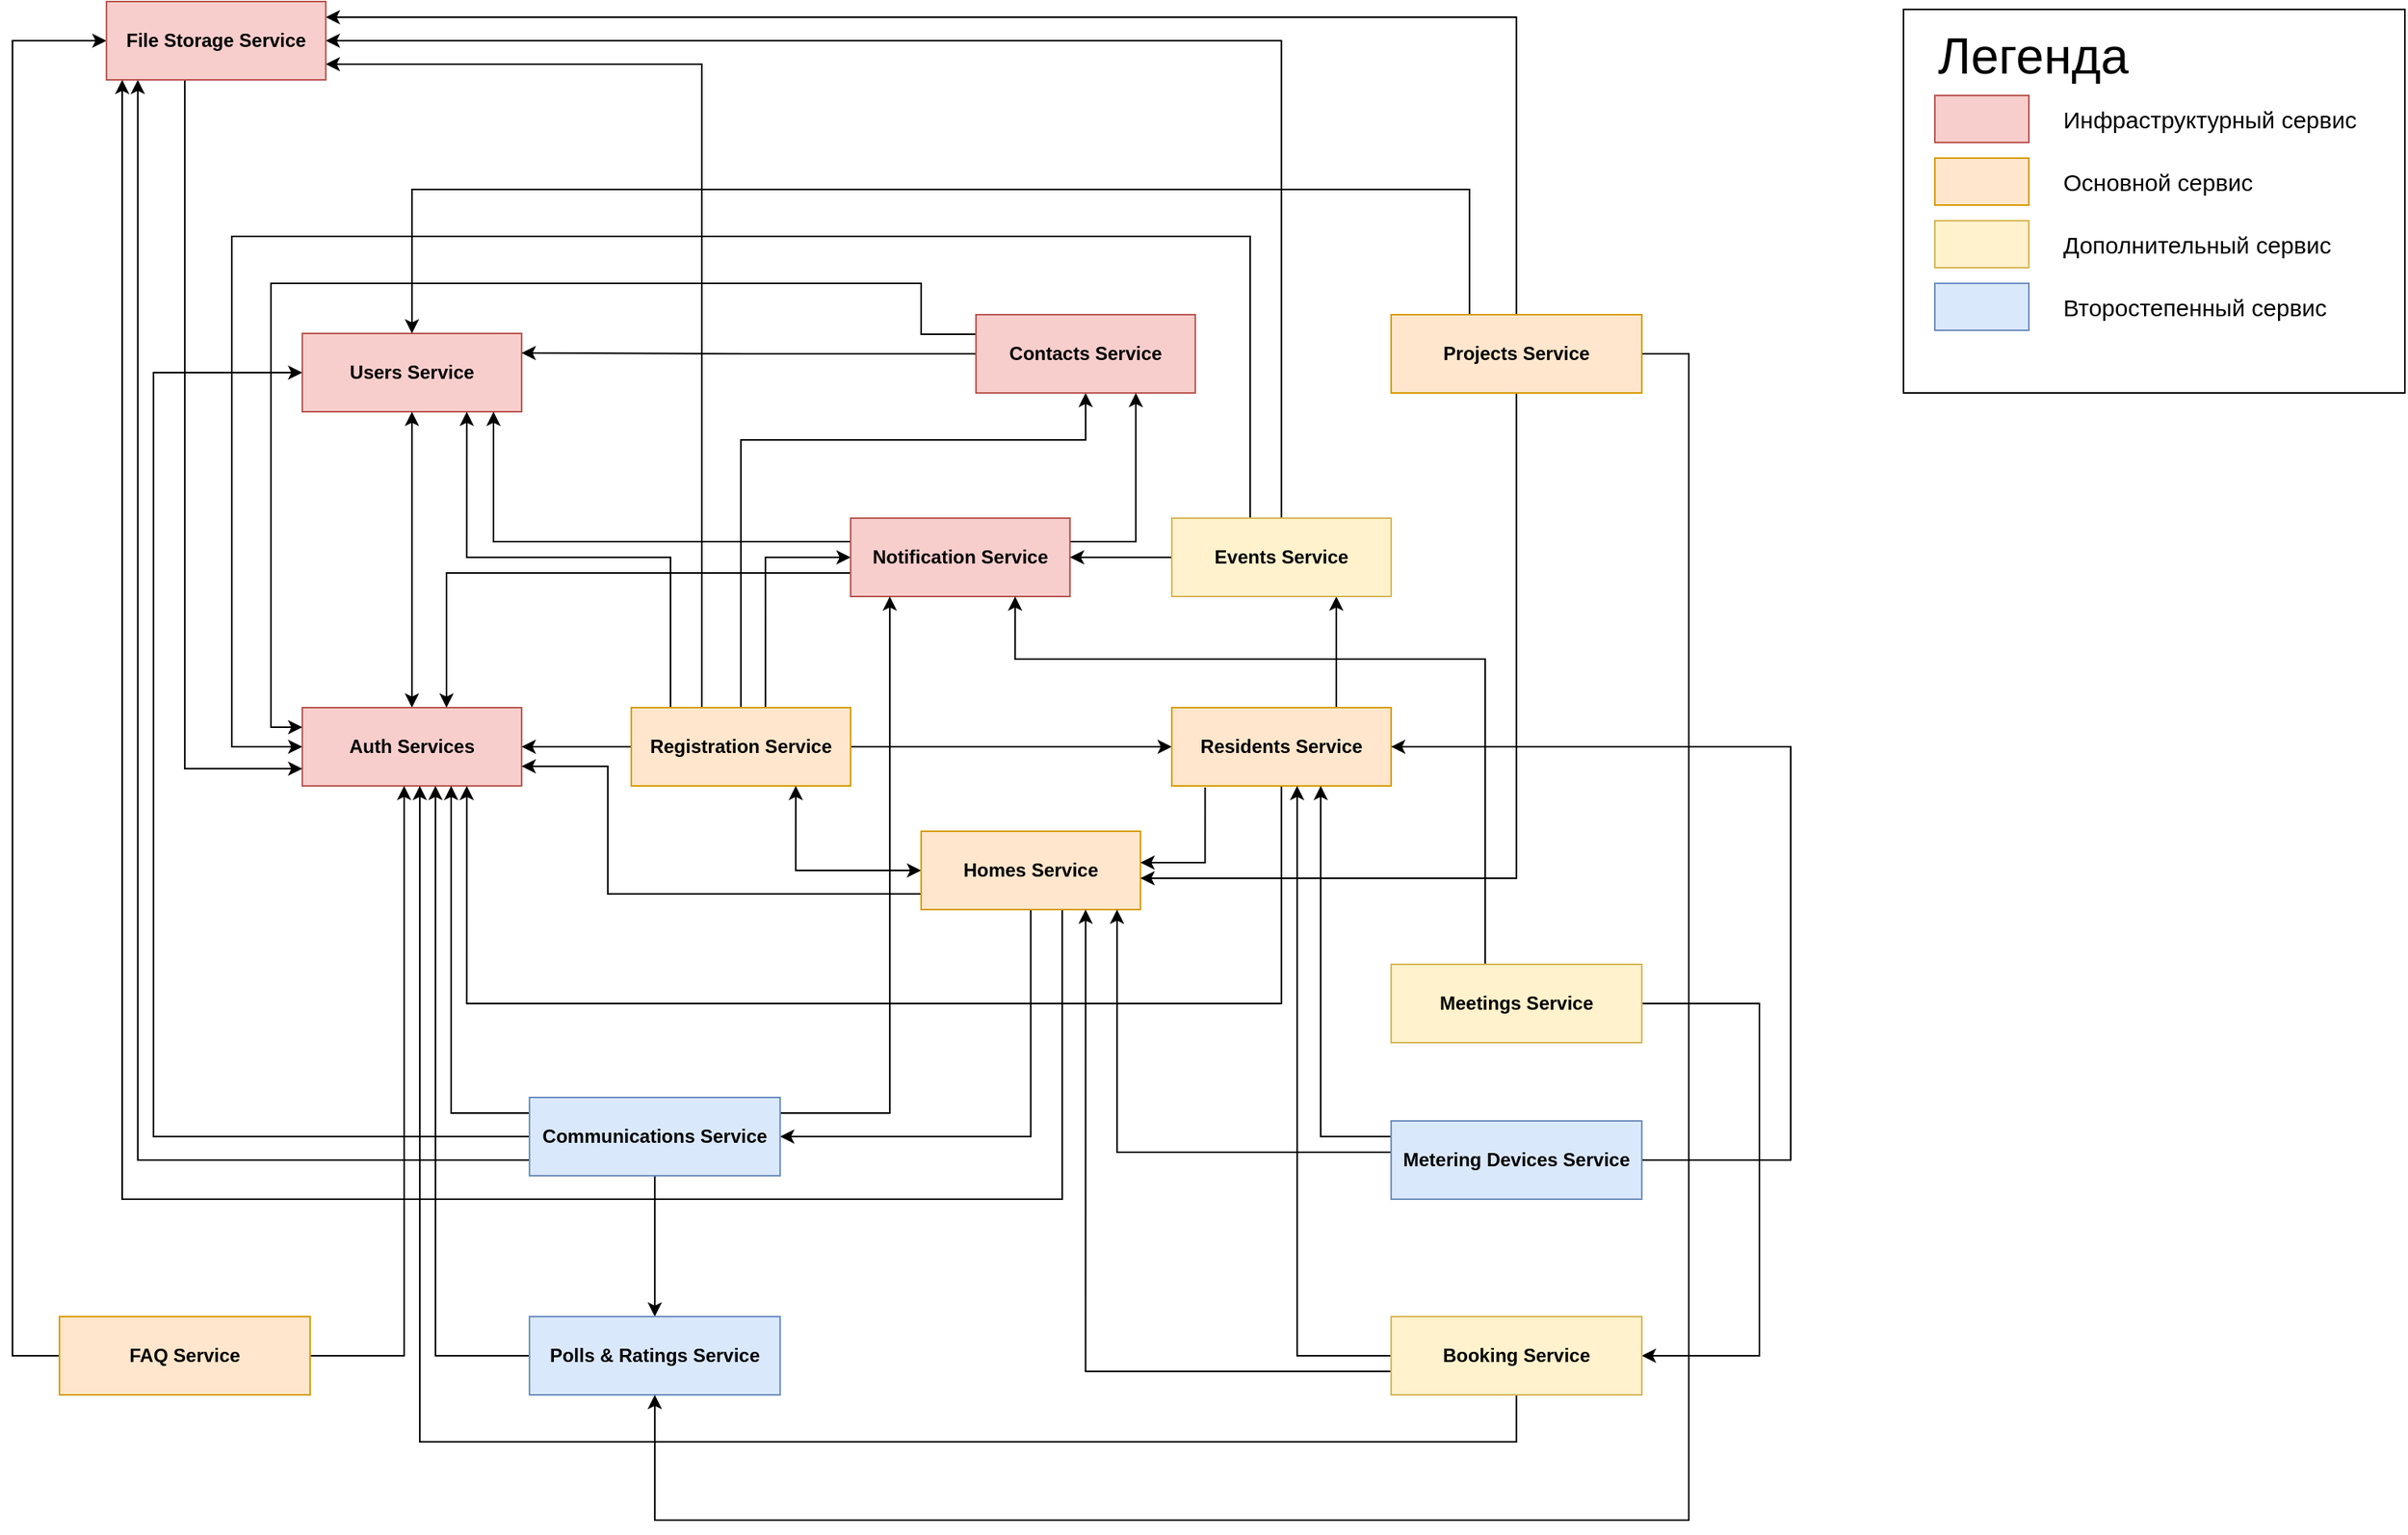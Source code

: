 <mxfile version="14.6.13" type="device"><diagram name="Page-1" id="2ca16b54-16f6-2749-3443-fa8db7711227"><mxGraphModel dx="2409" dy="1375" grid="1" gridSize="10" guides="1" tooltips="1" connect="1" arrows="1" fold="1" page="1" pageScale="1" pageWidth="2000" pageHeight="2000" background="#ffffff" math="0" shadow="0"><root><mxCell id="0"/><mxCell id="1" parent="0"/><mxCell id="l8Ie0a9vkj1wNUvyLx0V-1" value="&lt;p style=&quot;margin: 0px ; margin-top: 4px ; text-align: center&quot;&gt;&lt;br&gt;&lt;b&gt;Users Service&lt;/b&gt;&lt;/p&gt;" style="verticalAlign=top;align=left;overflow=fill;fontSize=12;fontFamily=Helvetica;html=1;fillColor=#f8cecc;strokeColor=#b85450;" parent="1" vertex="1"><mxGeometry x="617.94" y="727" width="140" height="50" as="geometry"/></mxCell><mxCell id="l8Ie0a9vkj1wNUvyLx0V-5" style="edgeStyle=orthogonalEdgeStyle;rounded=0;orthogonalLoop=1;jettySize=auto;html=1;startArrow=classic;startFill=1;" parent="1" source="l8Ie0a9vkj1wNUvyLx0V-2" target="l8Ie0a9vkj1wNUvyLx0V-1" edge="1"><mxGeometry relative="1" as="geometry"/></mxCell><mxCell id="l8Ie0a9vkj1wNUvyLx0V-2" value="&lt;p style=&quot;margin: 0px ; margin-top: 4px ; text-align: center&quot;&gt;&lt;br&gt;&lt;b&gt;Auth Services&lt;/b&gt;&lt;/p&gt;" style="verticalAlign=top;align=left;overflow=fill;fontSize=12;fontFamily=Helvetica;html=1;fillColor=#f8cecc;strokeColor=#b85450;" parent="1" vertex="1"><mxGeometry x="617.94" y="966" width="140" height="50" as="geometry"/></mxCell><mxCell id="l8Ie0a9vkj1wNUvyLx0V-7" style="edgeStyle=orthogonalEdgeStyle;rounded=0;orthogonalLoop=1;jettySize=auto;html=1;" parent="1" source="l8Ie0a9vkj1wNUvyLx0V-3" target="l8Ie0a9vkj1wNUvyLx0V-2" edge="1"><mxGeometry relative="1" as="geometry"/></mxCell><mxCell id="l8Ie0a9vkj1wNUvyLx0V-9" style="edgeStyle=orthogonalEdgeStyle;rounded=0;orthogonalLoop=1;jettySize=auto;html=1;entryX=0.75;entryY=1;entryDx=0;entryDy=0;" parent="1" source="l8Ie0a9vkj1wNUvyLx0V-3" target="l8Ie0a9vkj1wNUvyLx0V-1" edge="1"><mxGeometry relative="1" as="geometry"><Array as="points"><mxPoint x="853" y="870"/><mxPoint x="723" y="870"/></Array></mxGeometry></mxCell><mxCell id="l8Ie0a9vkj1wNUvyLx0V-15" style="edgeStyle=orthogonalEdgeStyle;rounded=0;orthogonalLoop=1;jettySize=auto;html=1;entryX=0;entryY=0.5;entryDx=0;entryDy=0;" parent="1" source="l8Ie0a9vkj1wNUvyLx0V-3" target="l8Ie0a9vkj1wNUvyLx0V-14" edge="1"><mxGeometry relative="1" as="geometry"/></mxCell><mxCell id="l8Ie0a9vkj1wNUvyLx0V-18" style="edgeStyle=orthogonalEdgeStyle;rounded=0;orthogonalLoop=1;jettySize=auto;html=1;" parent="1" source="l8Ie0a9vkj1wNUvyLx0V-3" target="l8Ie0a9vkj1wNUvyLx0V-4" edge="1"><mxGeometry relative="1" as="geometry"><Array as="points"><mxPoint x="897.94" y="795"/><mxPoint x="1117.94" y="795"/></Array></mxGeometry></mxCell><mxCell id="l8Ie0a9vkj1wNUvyLx0V-30" style="edgeStyle=orthogonalEdgeStyle;rounded=0;orthogonalLoop=1;jettySize=auto;html=1;exitX=0.612;exitY=0.007;exitDx=0;exitDy=0;entryX=0;entryY=0.5;entryDx=0;entryDy=0;exitPerimeter=0;" parent="1" source="l8Ie0a9vkj1wNUvyLx0V-3" target="l8Ie0a9vkj1wNUvyLx0V-22" edge="1"><mxGeometry relative="1" as="geometry"><Array as="points"><mxPoint x="913.94" y="870"/></Array></mxGeometry></mxCell><mxCell id="HCPX4Nq_BbI2dBuU_KbN-18" style="edgeStyle=orthogonalEdgeStyle;rounded=0;orthogonalLoop=1;jettySize=auto;html=1;" parent="1" source="l8Ie0a9vkj1wNUvyLx0V-3" target="HCPX4Nq_BbI2dBuU_KbN-16" edge="1"><mxGeometry relative="1" as="geometry"><Array as="points"><mxPoint x="872.94" y="555"/></Array></mxGeometry></mxCell><mxCell id="l8Ie0a9vkj1wNUvyLx0V-3" value="&lt;p style=&quot;margin: 0px ; margin-top: 4px ; text-align: center&quot;&gt;&lt;br&gt;&lt;b&gt;Registration Service&lt;/b&gt;&lt;/p&gt;" style="verticalAlign=top;align=left;overflow=fill;fontSize=12;fontFamily=Helvetica;html=1;fillColor=#ffe6cc;strokeColor=#d79b00;" parent="1" vertex="1"><mxGeometry x="827.94" y="966" width="140" height="50" as="geometry"/></mxCell><mxCell id="l8Ie0a9vkj1wNUvyLx0V-8" style="edgeStyle=orthogonalEdgeStyle;rounded=0;orthogonalLoop=1;jettySize=auto;html=1;entryX=1;entryY=0.25;entryDx=0;entryDy=0;" parent="1" source="l8Ie0a9vkj1wNUvyLx0V-4" target="l8Ie0a9vkj1wNUvyLx0V-1" edge="1"><mxGeometry relative="1" as="geometry"/></mxCell><mxCell id="l8Ie0a9vkj1wNUvyLx0V-21" style="edgeStyle=orthogonalEdgeStyle;rounded=0;orthogonalLoop=1;jettySize=auto;html=1;exitX=0;exitY=0.25;exitDx=0;exitDy=0;entryX=0;entryY=0.25;entryDx=0;entryDy=0;" parent="1" source="l8Ie0a9vkj1wNUvyLx0V-4" target="l8Ie0a9vkj1wNUvyLx0V-2" edge="1"><mxGeometry relative="1" as="geometry"><Array as="points"><mxPoint x="1012.94" y="728"/><mxPoint x="1012.94" y="695"/><mxPoint x="597.94" y="695"/><mxPoint x="597.94" y="979"/></Array></mxGeometry></mxCell><mxCell id="l8Ie0a9vkj1wNUvyLx0V-4" value="&lt;p style=&quot;margin: 0px ; margin-top: 4px ; text-align: center&quot;&gt;&lt;br&gt;&lt;b&gt;Contacts Service&lt;/b&gt;&lt;/p&gt;" style="verticalAlign=top;align=left;overflow=fill;fontSize=12;fontFamily=Helvetica;html=1;fillColor=#f8cecc;strokeColor=#b85450;" parent="1" vertex="1"><mxGeometry x="1047.94" y="715" width="140" height="50" as="geometry"/></mxCell><mxCell id="l8Ie0a9vkj1wNUvyLx0V-17" style="edgeStyle=orthogonalEdgeStyle;rounded=0;orthogonalLoop=1;jettySize=auto;html=1;entryX=0.75;entryY=1;entryDx=0;entryDy=0;startArrow=classic;startFill=1;" parent="1" source="l8Ie0a9vkj1wNUvyLx0V-11" target="l8Ie0a9vkj1wNUvyLx0V-3" edge="1"><mxGeometry relative="1" as="geometry"/></mxCell><mxCell id="l8Ie0a9vkj1wNUvyLx0V-34" style="edgeStyle=orthogonalEdgeStyle;rounded=0;orthogonalLoop=1;jettySize=auto;html=1;entryX=1;entryY=0.75;entryDx=0;entryDy=0;" parent="1" source="l8Ie0a9vkj1wNUvyLx0V-11" target="l8Ie0a9vkj1wNUvyLx0V-2" edge="1"><mxGeometry relative="1" as="geometry"><Array as="points"><mxPoint x="812.94" y="1085"/><mxPoint x="812.94" y="1004"/></Array></mxGeometry></mxCell><mxCell id="l8Ie0a9vkj1wNUvyLx0V-37" style="edgeStyle=orthogonalEdgeStyle;rounded=0;orthogonalLoop=1;jettySize=auto;html=1;startArrow=none;startFill=0;endArrow=classic;endFill=1;" parent="1" source="l8Ie0a9vkj1wNUvyLx0V-11" target="l8Ie0a9vkj1wNUvyLx0V-35" edge="1"><mxGeometry relative="1" as="geometry"><Array as="points"><mxPoint x="1082.94" y="1240"/></Array></mxGeometry></mxCell><mxCell id="HCPX4Nq_BbI2dBuU_KbN-21" style="edgeStyle=orthogonalEdgeStyle;rounded=0;orthogonalLoop=1;jettySize=auto;html=1;" parent="1" source="l8Ie0a9vkj1wNUvyLx0V-11" target="HCPX4Nq_BbI2dBuU_KbN-16" edge="1"><mxGeometry relative="1" as="geometry"><Array as="points"><mxPoint x="1103" y="1280"/><mxPoint x="503" y="1280"/></Array></mxGeometry></mxCell><mxCell id="l8Ie0a9vkj1wNUvyLx0V-11" value="&lt;p style=&quot;margin: 0px ; margin-top: 4px ; text-align: center&quot;&gt;&lt;br&gt;&lt;b&gt;Homes&lt;/b&gt;&lt;b&gt;&amp;nbsp;Service&lt;/b&gt;&lt;/p&gt;" style="verticalAlign=top;align=left;overflow=fill;fontSize=12;fontFamily=Helvetica;html=1;fillColor=#ffe6cc;strokeColor=#d79b00;" parent="1" vertex="1"><mxGeometry x="1012.94" y="1045" width="140" height="50" as="geometry"/></mxCell><mxCell id="l8Ie0a9vkj1wNUvyLx0V-16" style="edgeStyle=orthogonalEdgeStyle;rounded=0;orthogonalLoop=1;jettySize=auto;html=1;exitX=0.152;exitY=1.02;exitDx=0;exitDy=0;exitPerimeter=0;" parent="1" source="l8Ie0a9vkj1wNUvyLx0V-14" target="l8Ie0a9vkj1wNUvyLx0V-11" edge="1"><mxGeometry relative="1" as="geometry"><Array as="points"><mxPoint x="1193.94" y="1065"/></Array></mxGeometry></mxCell><mxCell id="l8Ie0a9vkj1wNUvyLx0V-19" style="edgeStyle=orthogonalEdgeStyle;rounded=0;orthogonalLoop=1;jettySize=auto;html=1;entryX=0.75;entryY=1;entryDx=0;entryDy=0;" parent="1" source="l8Ie0a9vkj1wNUvyLx0V-14" target="l8Ie0a9vkj1wNUvyLx0V-2" edge="1"><mxGeometry relative="1" as="geometry"><Array as="points"><mxPoint x="1242.94" y="1155"/><mxPoint x="722.94" y="1155"/></Array></mxGeometry></mxCell><mxCell id="l8Ie0a9vkj1wNUvyLx0V-26" style="edgeStyle=orthogonalEdgeStyle;rounded=0;orthogonalLoop=1;jettySize=auto;html=1;entryX=0.75;entryY=1;entryDx=0;entryDy=0;exitX=0.75;exitY=0;exitDx=0;exitDy=0;" parent="1" source="l8Ie0a9vkj1wNUvyLx0V-14" target="l8Ie0a9vkj1wNUvyLx0V-24" edge="1"><mxGeometry relative="1" as="geometry"/></mxCell><mxCell id="l8Ie0a9vkj1wNUvyLx0V-14" value="&lt;p style=&quot;margin: 0px ; margin-top: 4px ; text-align: center&quot;&gt;&lt;br&gt;&lt;b&gt;Residents&lt;/b&gt;&lt;b&gt;&amp;nbsp;Service&lt;/b&gt;&lt;/p&gt;" style="verticalAlign=top;align=left;overflow=fill;fontSize=12;fontFamily=Helvetica;html=1;fillColor=#ffe6cc;strokeColor=#d79b00;" parent="1" vertex="1"><mxGeometry x="1172.94" y="966" width="140" height="50" as="geometry"/></mxCell><mxCell id="L_4lE3pN9Vk1Trl2Y7cp-19" style="edgeStyle=orthogonalEdgeStyle;rounded=0;orthogonalLoop=1;jettySize=auto;html=1;" edge="1" parent="1" source="l8Ie0a9vkj1wNUvyLx0V-22" target="l8Ie0a9vkj1wNUvyLx0V-4"><mxGeometry relative="1" as="geometry"><Array as="points"><mxPoint x="1150" y="860"/></Array></mxGeometry></mxCell><mxCell id="L_4lE3pN9Vk1Trl2Y7cp-20" style="edgeStyle=orthogonalEdgeStyle;rounded=0;orthogonalLoop=1;jettySize=auto;html=1;" edge="1" parent="1" source="l8Ie0a9vkj1wNUvyLx0V-22" target="l8Ie0a9vkj1wNUvyLx0V-1"><mxGeometry relative="1" as="geometry"><Array as="points"><mxPoint x="740" y="860"/></Array></mxGeometry></mxCell><mxCell id="L_4lE3pN9Vk1Trl2Y7cp-21" style="edgeStyle=orthogonalEdgeStyle;rounded=0;orthogonalLoop=1;jettySize=auto;html=1;" edge="1" parent="1" source="l8Ie0a9vkj1wNUvyLx0V-22" target="l8Ie0a9vkj1wNUvyLx0V-2"><mxGeometry relative="1" as="geometry"><Array as="points"><mxPoint x="710" y="880"/></Array></mxGeometry></mxCell><mxCell id="l8Ie0a9vkj1wNUvyLx0V-22" value="&lt;p style=&quot;margin: 0px ; margin-top: 4px ; text-align: center&quot;&gt;&lt;br&gt;&lt;b&gt;Notification&lt;/b&gt;&lt;b&gt;&amp;nbsp;Service&lt;/b&gt;&lt;/p&gt;" style="verticalAlign=top;align=left;overflow=fill;fontSize=12;fontFamily=Helvetica;html=1;fillColor=#f8cecc;strokeColor=#b85450;" parent="1" vertex="1"><mxGeometry x="967.94" y="845" width="140" height="50" as="geometry"/></mxCell><mxCell id="l8Ie0a9vkj1wNUvyLx0V-28" style="edgeStyle=orthogonalEdgeStyle;rounded=0;orthogonalLoop=1;jettySize=auto;html=1;entryX=1;entryY=0.5;entryDx=0;entryDy=0;" parent="1" source="l8Ie0a9vkj1wNUvyLx0V-24" target="l8Ie0a9vkj1wNUvyLx0V-22" edge="1"><mxGeometry relative="1" as="geometry"/></mxCell><mxCell id="l8Ie0a9vkj1wNUvyLx0V-31" style="edgeStyle=orthogonalEdgeStyle;rounded=0;orthogonalLoop=1;jettySize=auto;html=1;" parent="1" source="l8Ie0a9vkj1wNUvyLx0V-24" target="l8Ie0a9vkj1wNUvyLx0V-2" edge="1"><mxGeometry relative="1" as="geometry"><Array as="points"><mxPoint x="1222.94" y="665"/><mxPoint x="572.94" y="665"/><mxPoint x="572.94" y="991"/></Array></mxGeometry></mxCell><mxCell id="HCPX4Nq_BbI2dBuU_KbN-19" style="edgeStyle=orthogonalEdgeStyle;rounded=0;orthogonalLoop=1;jettySize=auto;html=1;" parent="1" source="l8Ie0a9vkj1wNUvyLx0V-24" target="HCPX4Nq_BbI2dBuU_KbN-16" edge="1"><mxGeometry relative="1" as="geometry"><Array as="points"><mxPoint x="1242.94" y="540"/></Array></mxGeometry></mxCell><mxCell id="l8Ie0a9vkj1wNUvyLx0V-24" value="&lt;p style=&quot;margin: 0px ; margin-top: 4px ; text-align: center&quot;&gt;&lt;br&gt;&lt;b&gt;Events&lt;/b&gt;&lt;b&gt;&amp;nbsp;Service&lt;/b&gt;&lt;/p&gt;" style="verticalAlign=top;align=left;overflow=fill;fontSize=12;fontFamily=Helvetica;html=1;fillColor=#fff2cc;strokeColor=#d6b656;" parent="1" vertex="1"><mxGeometry x="1172.94" y="845" width="140" height="50" as="geometry"/></mxCell><mxCell id="l8Ie0a9vkj1wNUvyLx0V-38" style="edgeStyle=orthogonalEdgeStyle;rounded=0;orthogonalLoop=1;jettySize=auto;html=1;startArrow=none;startFill=0;endArrow=classic;endFill=1;" parent="1" source="l8Ie0a9vkj1wNUvyLx0V-35" target="l8Ie0a9vkj1wNUvyLx0V-1" edge="1"><mxGeometry relative="1" as="geometry"><Array as="points"><mxPoint x="522.94" y="1240"/><mxPoint x="522.94" y="752"/></Array></mxGeometry></mxCell><mxCell id="l8Ie0a9vkj1wNUvyLx0V-39" style="edgeStyle=orthogonalEdgeStyle;rounded=0;orthogonalLoop=1;jettySize=auto;html=1;startArrow=none;startFill=0;endArrow=classic;endFill=1;" parent="1" source="l8Ie0a9vkj1wNUvyLx0V-35" target="l8Ie0a9vkj1wNUvyLx0V-22" edge="1"><mxGeometry relative="1" as="geometry"><Array as="points"><mxPoint x="992.94" y="1225"/></Array></mxGeometry></mxCell><mxCell id="l8Ie0a9vkj1wNUvyLx0V-40" style="edgeStyle=orthogonalEdgeStyle;rounded=0;orthogonalLoop=1;jettySize=auto;html=1;startArrow=none;startFill=0;endArrow=classic;endFill=1;" parent="1" source="l8Ie0a9vkj1wNUvyLx0V-35" target="l8Ie0a9vkj1wNUvyLx0V-2" edge="1"><mxGeometry relative="1" as="geometry"><Array as="points"><mxPoint x="712.94" y="1225"/></Array></mxGeometry></mxCell><mxCell id="l8Ie0a9vkj1wNUvyLx0V-43" style="edgeStyle=orthogonalEdgeStyle;rounded=0;orthogonalLoop=1;jettySize=auto;html=1;startArrow=none;startFill=0;endArrow=classic;endFill=1;" parent="1" source="l8Ie0a9vkj1wNUvyLx0V-35" target="l8Ie0a9vkj1wNUvyLx0V-41" edge="1"><mxGeometry relative="1" as="geometry"/></mxCell><mxCell id="HCPX4Nq_BbI2dBuU_KbN-22" style="edgeStyle=orthogonalEdgeStyle;rounded=0;orthogonalLoop=1;jettySize=auto;html=1;" parent="1" source="l8Ie0a9vkj1wNUvyLx0V-35" target="HCPX4Nq_BbI2dBuU_KbN-16" edge="1"><mxGeometry relative="1" as="geometry"><Array as="points"><mxPoint x="512.94" y="1255"/></Array></mxGeometry></mxCell><mxCell id="l8Ie0a9vkj1wNUvyLx0V-35" value="&lt;p style=&quot;margin: 0px ; margin-top: 4px ; text-align: center&quot;&gt;&lt;br&gt;&lt;b&gt;Communications&lt;/b&gt;&lt;b&gt;&amp;nbsp;Service&lt;/b&gt;&lt;/p&gt;" style="verticalAlign=top;align=left;overflow=fill;fontSize=12;fontFamily=Helvetica;html=1;fillColor=#dae8fc;strokeColor=#6c8ebf;" parent="1" vertex="1"><mxGeometry x="762.94" y="1215" width="160" height="50" as="geometry"/></mxCell><mxCell id="l8Ie0a9vkj1wNUvyLx0V-44" style="edgeStyle=orthogonalEdgeStyle;rounded=0;orthogonalLoop=1;jettySize=auto;html=1;startArrow=none;startFill=0;endArrow=classic;endFill=1;" parent="1" source="l8Ie0a9vkj1wNUvyLx0V-41" target="l8Ie0a9vkj1wNUvyLx0V-2" edge="1"><mxGeometry relative="1" as="geometry"><Array as="points"><mxPoint x="702.94" y="1380"/></Array></mxGeometry></mxCell><mxCell id="l8Ie0a9vkj1wNUvyLx0V-41" value="&lt;p style=&quot;margin: 0px ; margin-top: 4px ; text-align: center&quot;&gt;&lt;br&gt;&lt;b&gt;Polls &amp;amp; Ratings Service&lt;/b&gt;&lt;/p&gt;" style="verticalAlign=top;align=left;overflow=fill;fontSize=12;fontFamily=Helvetica;html=1;fillColor=#dae8fc;strokeColor=#6c8ebf;" parent="1" vertex="1"><mxGeometry x="762.94" y="1355" width="160" height="50" as="geometry"/></mxCell><mxCell id="HCPX4Nq_BbI2dBuU_KbN-4" style="edgeStyle=orthogonalEdgeStyle;rounded=0;orthogonalLoop=1;jettySize=auto;html=1;entryX=0.75;entryY=1;entryDx=0;entryDy=0;" parent="1" source="l8Ie0a9vkj1wNUvyLx0V-45" target="l8Ie0a9vkj1wNUvyLx0V-22" edge="1"><mxGeometry relative="1" as="geometry"><Array as="points"><mxPoint x="1372.94" y="935"/><mxPoint x="1072.94" y="935"/></Array></mxGeometry></mxCell><mxCell id="HCPX4Nq_BbI2dBuU_KbN-7" style="edgeStyle=orthogonalEdgeStyle;rounded=0;orthogonalLoop=1;jettySize=auto;html=1;" parent="1" source="l8Ie0a9vkj1wNUvyLx0V-45" target="HCPX4Nq_BbI2dBuU_KbN-1" edge="1"><mxGeometry relative="1" as="geometry"><Array as="points"><mxPoint x="1548" y="1155"/><mxPoint x="1548" y="1380"/></Array></mxGeometry></mxCell><mxCell id="l8Ie0a9vkj1wNUvyLx0V-45" value="&lt;p style=&quot;margin: 0px ; margin-top: 4px ; text-align: center&quot;&gt;&lt;br&gt;&lt;b&gt;Meetings Service&lt;/b&gt;&lt;/p&gt;" style="verticalAlign=top;align=left;overflow=fill;fontSize=12;fontFamily=Helvetica;html=1;fillColor=#fff2cc;strokeColor=#d6b656;" parent="1" vertex="1"><mxGeometry x="1312.94" y="1130" width="160" height="50" as="geometry"/></mxCell><mxCell id="HCPX4Nq_BbI2dBuU_KbN-3" style="edgeStyle=orthogonalEdgeStyle;rounded=0;orthogonalLoop=1;jettySize=auto;html=1;entryX=0.75;entryY=1;entryDx=0;entryDy=0;" parent="1" source="HCPX4Nq_BbI2dBuU_KbN-1" target="l8Ie0a9vkj1wNUvyLx0V-11" edge="1"><mxGeometry relative="1" as="geometry"><Array as="points"><mxPoint x="1117.94" y="1390"/></Array></mxGeometry></mxCell><mxCell id="HCPX4Nq_BbI2dBuU_KbN-6" style="edgeStyle=orthogonalEdgeStyle;rounded=0;orthogonalLoop=1;jettySize=auto;html=1;" parent="1" source="HCPX4Nq_BbI2dBuU_KbN-1" target="l8Ie0a9vkj1wNUvyLx0V-2" edge="1"><mxGeometry relative="1" as="geometry"><Array as="points"><mxPoint x="1392.94" y="1435"/><mxPoint x="692.94" y="1435"/></Array></mxGeometry></mxCell><mxCell id="HCPX4Nq_BbI2dBuU_KbN-9" style="edgeStyle=orthogonalEdgeStyle;rounded=0;orthogonalLoop=1;jettySize=auto;html=1;" parent="1" source="HCPX4Nq_BbI2dBuU_KbN-1" target="l8Ie0a9vkj1wNUvyLx0V-14" edge="1"><mxGeometry relative="1" as="geometry"><Array as="points"><mxPoint x="1252.94" y="1380"/></Array></mxGeometry></mxCell><mxCell id="HCPX4Nq_BbI2dBuU_KbN-1" value="&lt;p style=&quot;margin: 0px ; margin-top: 4px ; text-align: center&quot;&gt;&lt;br&gt;&lt;b&gt;Booking Service&lt;/b&gt;&lt;/p&gt;" style="verticalAlign=top;align=left;overflow=fill;fontSize=12;fontFamily=Helvetica;html=1;fillColor=#fff2cc;strokeColor=#d6b656;" parent="1" vertex="1"><mxGeometry x="1312.94" y="1355" width="160" height="50" as="geometry"/></mxCell><mxCell id="HCPX4Nq_BbI2dBuU_KbN-11" style="edgeStyle=orthogonalEdgeStyle;rounded=0;orthogonalLoop=1;jettySize=auto;html=1;" parent="1" source="HCPX4Nq_BbI2dBuU_KbN-10" target="l8Ie0a9vkj1wNUvyLx0V-2" edge="1"><mxGeometry relative="1" as="geometry"><Array as="points"><mxPoint x="682.94" y="1380"/></Array></mxGeometry></mxCell><mxCell id="HCPX4Nq_BbI2dBuU_KbN-23" style="edgeStyle=orthogonalEdgeStyle;rounded=0;orthogonalLoop=1;jettySize=auto;html=1;" parent="1" source="HCPX4Nq_BbI2dBuU_KbN-10" target="HCPX4Nq_BbI2dBuU_KbN-16" edge="1"><mxGeometry relative="1" as="geometry"><Array as="points"><mxPoint x="432.94" y="1380"/><mxPoint x="432.94" y="540"/></Array></mxGeometry></mxCell><mxCell id="HCPX4Nq_BbI2dBuU_KbN-10" value="&lt;p style=&quot;margin: 0px ; margin-top: 4px ; text-align: center&quot;&gt;&lt;br&gt;&lt;b&gt;FAQ Service&lt;/b&gt;&lt;/p&gt;" style="verticalAlign=top;align=left;overflow=fill;fontSize=12;fontFamily=Helvetica;html=1;fillColor=#ffe6cc;strokeColor=#d79b00;" parent="1" vertex="1"><mxGeometry x="462.94" y="1355" width="160" height="50" as="geometry"/></mxCell><mxCell id="HCPX4Nq_BbI2dBuU_KbN-13" style="edgeStyle=orthogonalEdgeStyle;rounded=0;orthogonalLoop=1;jettySize=auto;html=1;" parent="1" source="HCPX4Nq_BbI2dBuU_KbN-12" target="l8Ie0a9vkj1wNUvyLx0V-11" edge="1"><mxGeometry relative="1" as="geometry"><Array as="points"><mxPoint x="1392.94" y="1075"/></Array></mxGeometry></mxCell><mxCell id="HCPX4Nq_BbI2dBuU_KbN-14" style="edgeStyle=orthogonalEdgeStyle;rounded=0;orthogonalLoop=1;jettySize=auto;html=1;" parent="1" source="HCPX4Nq_BbI2dBuU_KbN-12" target="l8Ie0a9vkj1wNUvyLx0V-1" edge="1"><mxGeometry relative="1" as="geometry"><Array as="points"><mxPoint x="1362.94" y="635"/><mxPoint x="687.94" y="635"/></Array></mxGeometry></mxCell><mxCell id="HCPX4Nq_BbI2dBuU_KbN-15" style="edgeStyle=orthogonalEdgeStyle;rounded=0;orthogonalLoop=1;jettySize=auto;html=1;" parent="1" source="HCPX4Nq_BbI2dBuU_KbN-12" target="l8Ie0a9vkj1wNUvyLx0V-41" edge="1"><mxGeometry relative="1" as="geometry"><Array as="points"><mxPoint x="1502.94" y="740"/><mxPoint x="1502.94" y="1485"/><mxPoint x="842.94" y="1485"/></Array></mxGeometry></mxCell><mxCell id="HCPX4Nq_BbI2dBuU_KbN-20" style="edgeStyle=orthogonalEdgeStyle;rounded=0;orthogonalLoop=1;jettySize=auto;html=1;" parent="1" source="HCPX4Nq_BbI2dBuU_KbN-12" target="HCPX4Nq_BbI2dBuU_KbN-16" edge="1"><mxGeometry relative="1" as="geometry"><Array as="points"><mxPoint x="1392.94" y="525"/></Array></mxGeometry></mxCell><mxCell id="HCPX4Nq_BbI2dBuU_KbN-12" value="&lt;p style=&quot;margin: 0px ; margin-top: 4px ; text-align: center&quot;&gt;&lt;br&gt;&lt;b&gt;Projects Service&lt;/b&gt;&lt;/p&gt;" style="verticalAlign=top;align=left;overflow=fill;fontSize=12;fontFamily=Helvetica;html=1;fillColor=#ffe6cc;strokeColor=#d79b00;" parent="1" vertex="1"><mxGeometry x="1312.94" y="715" width="160" height="50" as="geometry"/></mxCell><mxCell id="HCPX4Nq_BbI2dBuU_KbN-17" style="edgeStyle=orthogonalEdgeStyle;rounded=0;orthogonalLoop=1;jettySize=auto;html=1;" parent="1" source="HCPX4Nq_BbI2dBuU_KbN-16" target="l8Ie0a9vkj1wNUvyLx0V-2" edge="1"><mxGeometry relative="1" as="geometry"><Array as="points"><mxPoint x="542.94" y="1005"/></Array></mxGeometry></mxCell><mxCell id="HCPX4Nq_BbI2dBuU_KbN-16" value="&lt;p style=&quot;margin: 0px ; margin-top: 4px ; text-align: center&quot;&gt;&lt;br&gt;&lt;b&gt;File Storage Service&lt;/b&gt;&lt;/p&gt;" style="verticalAlign=top;align=left;overflow=fill;fontSize=12;fontFamily=Helvetica;html=1;fillColor=#f8cecc;strokeColor=#b85450;" parent="1" vertex="1"><mxGeometry x="492.94" y="515" width="140" height="50" as="geometry"/></mxCell><mxCell id="L_4lE3pN9Vk1Trl2Y7cp-2" style="edgeStyle=orthogonalEdgeStyle;rounded=0;orthogonalLoop=1;jettySize=auto;html=1;" edge="1" parent="1" source="L_4lE3pN9Vk1Trl2Y7cp-1" target="l8Ie0a9vkj1wNUvyLx0V-11"><mxGeometry relative="1" as="geometry"><Array as="points"><mxPoint x="1138" y="1250"/></Array></mxGeometry></mxCell><mxCell id="L_4lE3pN9Vk1Trl2Y7cp-3" style="edgeStyle=orthogonalEdgeStyle;rounded=0;orthogonalLoop=1;jettySize=auto;html=1;" edge="1" parent="1" source="L_4lE3pN9Vk1Trl2Y7cp-1" target="l8Ie0a9vkj1wNUvyLx0V-14"><mxGeometry relative="1" as="geometry"><Array as="points"><mxPoint x="1268" y="1240"/></Array></mxGeometry></mxCell><mxCell id="L_4lE3pN9Vk1Trl2Y7cp-5" style="edgeStyle=orthogonalEdgeStyle;rounded=0;orthogonalLoop=1;jettySize=auto;html=1;" edge="1" parent="1" source="L_4lE3pN9Vk1Trl2Y7cp-1" target="l8Ie0a9vkj1wNUvyLx0V-14"><mxGeometry relative="1" as="geometry"><Array as="points"><mxPoint x="1568" y="1255"/><mxPoint x="1568" y="991"/></Array></mxGeometry></mxCell><mxCell id="L_4lE3pN9Vk1Trl2Y7cp-1" value="&lt;p style=&quot;margin: 0px ; margin-top: 4px ; text-align: center&quot;&gt;&lt;br&gt;&lt;b&gt;Metering Devices Service&lt;/b&gt;&lt;/p&gt;" style="verticalAlign=top;align=left;overflow=fill;fontSize=12;fontFamily=Helvetica;html=1;fillColor=#dae8fc;strokeColor=#6c8ebf;" vertex="1" parent="1"><mxGeometry x="1312.94" y="1230" width="160" height="50" as="geometry"/></mxCell><mxCell id="L_4lE3pN9Vk1Trl2Y7cp-18" value="" style="group" vertex="1" connectable="0" parent="1"><mxGeometry x="1640" y="520" width="320" height="245" as="geometry"/></mxCell><mxCell id="L_4lE3pN9Vk1Trl2Y7cp-17" value="" style="rounded=0;whiteSpace=wrap;html=1;fillColor=none;" vertex="1" parent="L_4lE3pN9Vk1Trl2Y7cp-18"><mxGeometry width="320" height="245" as="geometry"/></mxCell><mxCell id="L_4lE3pN9Vk1Trl2Y7cp-6" value="" style="rounded=0;whiteSpace=wrap;html=1;fillColor=#f8cecc;strokeColor=#b85450;" vertex="1" parent="L_4lE3pN9Vk1Trl2Y7cp-18"><mxGeometry x="20" y="55" width="60" height="30" as="geometry"/></mxCell><mxCell id="L_4lE3pN9Vk1Trl2Y7cp-7" value="&lt;font style=&quot;font-size: 15px&quot;&gt;Инфраструктурный сервис&lt;/font&gt;" style="text;html=1;strokeColor=none;fillColor=none;align=left;verticalAlign=middle;whiteSpace=wrap;rounded=0;" vertex="1" parent="L_4lE3pN9Vk1Trl2Y7cp-18"><mxGeometry x="100" y="60" width="210" height="20" as="geometry"/></mxCell><mxCell id="L_4lE3pN9Vk1Trl2Y7cp-8" value="&lt;font style=&quot;font-size: 32px&quot;&gt;Легенда&lt;/font&gt;" style="text;html=1;strokeColor=none;fillColor=none;align=left;verticalAlign=middle;whiteSpace=wrap;rounded=0;" vertex="1" parent="L_4lE3pN9Vk1Trl2Y7cp-18"><mxGeometry x="20" y="5" width="170" height="50" as="geometry"/></mxCell><mxCell id="L_4lE3pN9Vk1Trl2Y7cp-9" value="" style="rounded=0;whiteSpace=wrap;html=1;fillColor=#ffe6cc;strokeColor=#d79b00;" vertex="1" parent="L_4lE3pN9Vk1Trl2Y7cp-18"><mxGeometry x="20" y="95" width="60" height="30" as="geometry"/></mxCell><mxCell id="L_4lE3pN9Vk1Trl2Y7cp-10" value="&lt;font style=&quot;font-size: 15px&quot;&gt;Основной сервис&lt;/font&gt;" style="text;html=1;strokeColor=none;fillColor=none;align=left;verticalAlign=middle;whiteSpace=wrap;rounded=0;" vertex="1" parent="L_4lE3pN9Vk1Trl2Y7cp-18"><mxGeometry x="100" y="100" width="210" height="20" as="geometry"/></mxCell><mxCell id="L_4lE3pN9Vk1Trl2Y7cp-11" value="" style="rounded=0;whiteSpace=wrap;html=1;fillColor=#fff2cc;strokeColor=#d6b656;" vertex="1" parent="L_4lE3pN9Vk1Trl2Y7cp-18"><mxGeometry x="20" y="135" width="60" height="30" as="geometry"/></mxCell><mxCell id="L_4lE3pN9Vk1Trl2Y7cp-12" value="&lt;font style=&quot;font-size: 15px&quot;&gt;Дополнительный сервис&lt;/font&gt;" style="text;html=1;strokeColor=none;fillColor=none;align=left;verticalAlign=middle;whiteSpace=wrap;rounded=0;" vertex="1" parent="L_4lE3pN9Vk1Trl2Y7cp-18"><mxGeometry x="100" y="140" width="210" height="20" as="geometry"/></mxCell><mxCell id="L_4lE3pN9Vk1Trl2Y7cp-13" value="" style="rounded=0;whiteSpace=wrap;html=1;fillColor=#dae8fc;strokeColor=#6c8ebf;" vertex="1" parent="L_4lE3pN9Vk1Trl2Y7cp-18"><mxGeometry x="20" y="175" width="60" height="30" as="geometry"/></mxCell><mxCell id="L_4lE3pN9Vk1Trl2Y7cp-14" value="&lt;font style=&quot;font-size: 15px&quot;&gt;Второстепенный сервис&lt;/font&gt;" style="text;html=1;strokeColor=none;fillColor=none;align=left;verticalAlign=middle;whiteSpace=wrap;rounded=0;" vertex="1" parent="L_4lE3pN9Vk1Trl2Y7cp-18"><mxGeometry x="100" y="180" width="210" height="20" as="geometry"/></mxCell></root></mxGraphModel></diagram></mxfile>